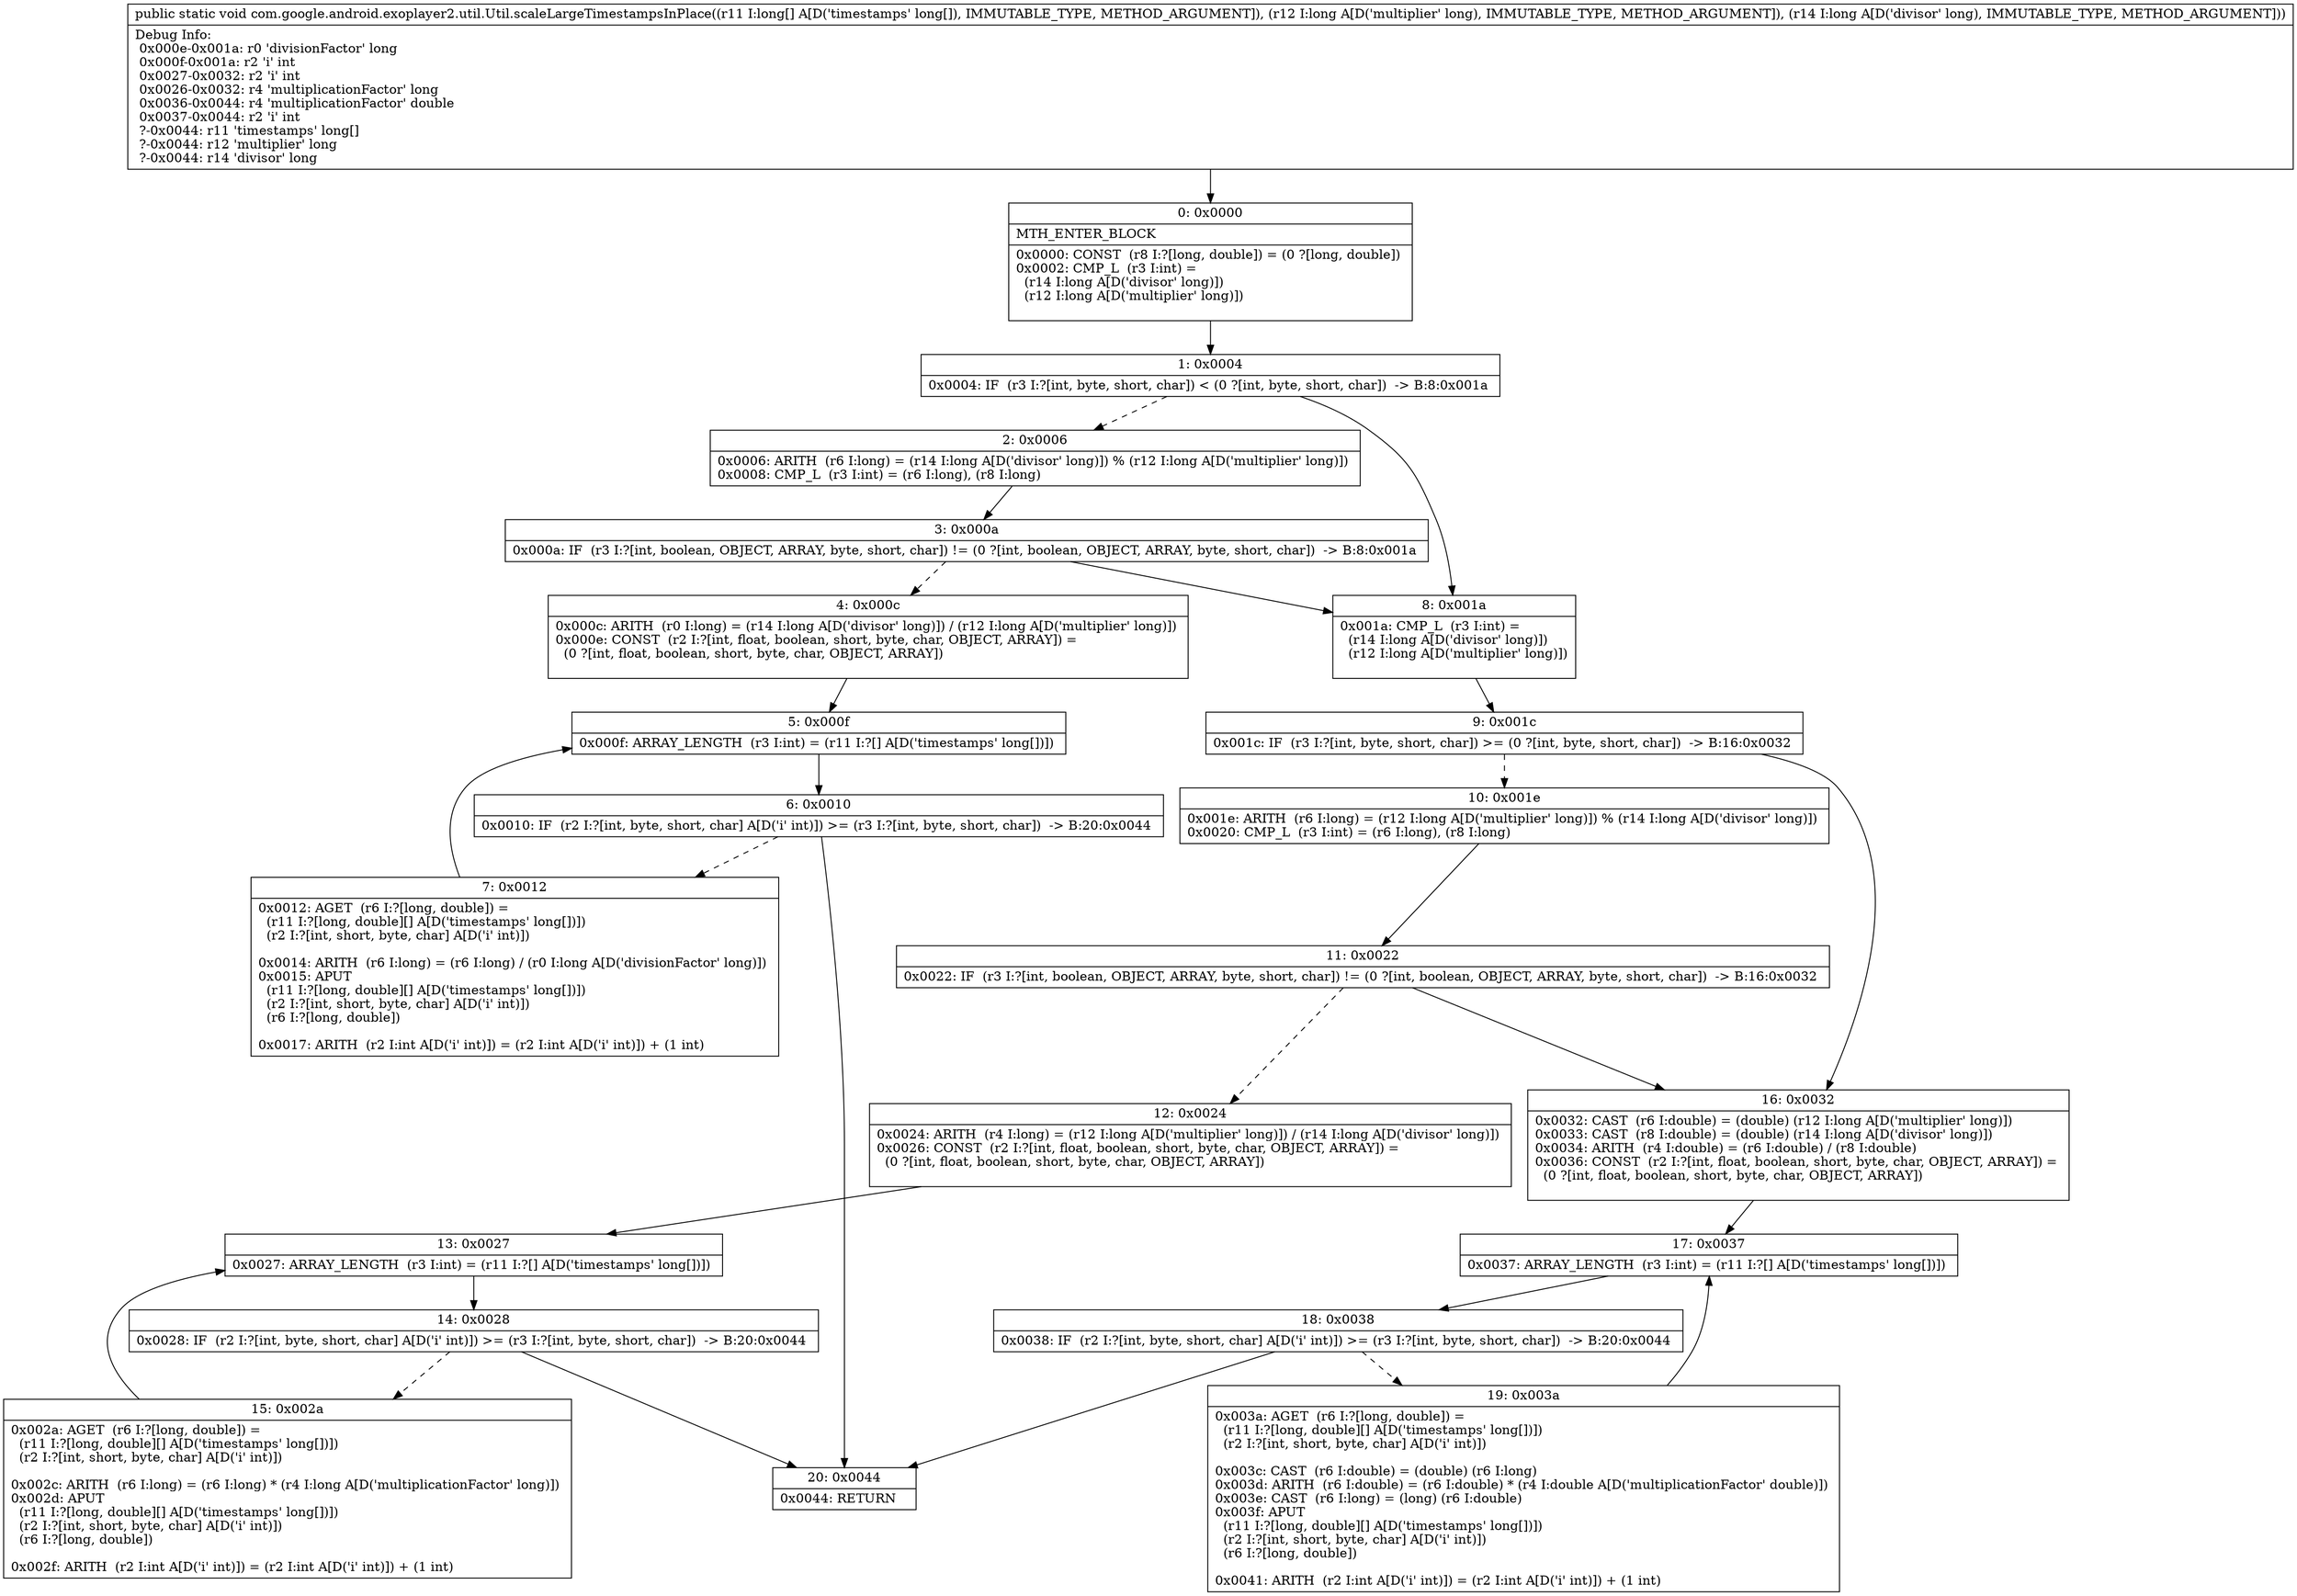 digraph "CFG forcom.google.android.exoplayer2.util.Util.scaleLargeTimestampsInPlace([JJJ)V" {
Node_0 [shape=record,label="{0\:\ 0x0000|MTH_ENTER_BLOCK\l|0x0000: CONST  (r8 I:?[long, double]) = (0 ?[long, double]) \l0x0002: CMP_L  (r3 I:int) = \l  (r14 I:long A[D('divisor' long)])\l  (r12 I:long A[D('multiplier' long)])\l \l}"];
Node_1 [shape=record,label="{1\:\ 0x0004|0x0004: IF  (r3 I:?[int, byte, short, char]) \< (0 ?[int, byte, short, char])  \-\> B:8:0x001a \l}"];
Node_2 [shape=record,label="{2\:\ 0x0006|0x0006: ARITH  (r6 I:long) = (r14 I:long A[D('divisor' long)]) % (r12 I:long A[D('multiplier' long)]) \l0x0008: CMP_L  (r3 I:int) = (r6 I:long), (r8 I:long) \l}"];
Node_3 [shape=record,label="{3\:\ 0x000a|0x000a: IF  (r3 I:?[int, boolean, OBJECT, ARRAY, byte, short, char]) != (0 ?[int, boolean, OBJECT, ARRAY, byte, short, char])  \-\> B:8:0x001a \l}"];
Node_4 [shape=record,label="{4\:\ 0x000c|0x000c: ARITH  (r0 I:long) = (r14 I:long A[D('divisor' long)]) \/ (r12 I:long A[D('multiplier' long)]) \l0x000e: CONST  (r2 I:?[int, float, boolean, short, byte, char, OBJECT, ARRAY]) = \l  (0 ?[int, float, boolean, short, byte, char, OBJECT, ARRAY])\l \l}"];
Node_5 [shape=record,label="{5\:\ 0x000f|0x000f: ARRAY_LENGTH  (r3 I:int) = (r11 I:?[] A[D('timestamps' long[])]) \l}"];
Node_6 [shape=record,label="{6\:\ 0x0010|0x0010: IF  (r2 I:?[int, byte, short, char] A[D('i' int)]) \>= (r3 I:?[int, byte, short, char])  \-\> B:20:0x0044 \l}"];
Node_7 [shape=record,label="{7\:\ 0x0012|0x0012: AGET  (r6 I:?[long, double]) = \l  (r11 I:?[long, double][] A[D('timestamps' long[])])\l  (r2 I:?[int, short, byte, char] A[D('i' int)])\l \l0x0014: ARITH  (r6 I:long) = (r6 I:long) \/ (r0 I:long A[D('divisionFactor' long)]) \l0x0015: APUT  \l  (r11 I:?[long, double][] A[D('timestamps' long[])])\l  (r2 I:?[int, short, byte, char] A[D('i' int)])\l  (r6 I:?[long, double])\l \l0x0017: ARITH  (r2 I:int A[D('i' int)]) = (r2 I:int A[D('i' int)]) + (1 int) \l}"];
Node_8 [shape=record,label="{8\:\ 0x001a|0x001a: CMP_L  (r3 I:int) = \l  (r14 I:long A[D('divisor' long)])\l  (r12 I:long A[D('multiplier' long)])\l \l}"];
Node_9 [shape=record,label="{9\:\ 0x001c|0x001c: IF  (r3 I:?[int, byte, short, char]) \>= (0 ?[int, byte, short, char])  \-\> B:16:0x0032 \l}"];
Node_10 [shape=record,label="{10\:\ 0x001e|0x001e: ARITH  (r6 I:long) = (r12 I:long A[D('multiplier' long)]) % (r14 I:long A[D('divisor' long)]) \l0x0020: CMP_L  (r3 I:int) = (r6 I:long), (r8 I:long) \l}"];
Node_11 [shape=record,label="{11\:\ 0x0022|0x0022: IF  (r3 I:?[int, boolean, OBJECT, ARRAY, byte, short, char]) != (0 ?[int, boolean, OBJECT, ARRAY, byte, short, char])  \-\> B:16:0x0032 \l}"];
Node_12 [shape=record,label="{12\:\ 0x0024|0x0024: ARITH  (r4 I:long) = (r12 I:long A[D('multiplier' long)]) \/ (r14 I:long A[D('divisor' long)]) \l0x0026: CONST  (r2 I:?[int, float, boolean, short, byte, char, OBJECT, ARRAY]) = \l  (0 ?[int, float, boolean, short, byte, char, OBJECT, ARRAY])\l \l}"];
Node_13 [shape=record,label="{13\:\ 0x0027|0x0027: ARRAY_LENGTH  (r3 I:int) = (r11 I:?[] A[D('timestamps' long[])]) \l}"];
Node_14 [shape=record,label="{14\:\ 0x0028|0x0028: IF  (r2 I:?[int, byte, short, char] A[D('i' int)]) \>= (r3 I:?[int, byte, short, char])  \-\> B:20:0x0044 \l}"];
Node_15 [shape=record,label="{15\:\ 0x002a|0x002a: AGET  (r6 I:?[long, double]) = \l  (r11 I:?[long, double][] A[D('timestamps' long[])])\l  (r2 I:?[int, short, byte, char] A[D('i' int)])\l \l0x002c: ARITH  (r6 I:long) = (r6 I:long) * (r4 I:long A[D('multiplicationFactor' long)]) \l0x002d: APUT  \l  (r11 I:?[long, double][] A[D('timestamps' long[])])\l  (r2 I:?[int, short, byte, char] A[D('i' int)])\l  (r6 I:?[long, double])\l \l0x002f: ARITH  (r2 I:int A[D('i' int)]) = (r2 I:int A[D('i' int)]) + (1 int) \l}"];
Node_16 [shape=record,label="{16\:\ 0x0032|0x0032: CAST  (r6 I:double) = (double) (r12 I:long A[D('multiplier' long)]) \l0x0033: CAST  (r8 I:double) = (double) (r14 I:long A[D('divisor' long)]) \l0x0034: ARITH  (r4 I:double) = (r6 I:double) \/ (r8 I:double) \l0x0036: CONST  (r2 I:?[int, float, boolean, short, byte, char, OBJECT, ARRAY]) = \l  (0 ?[int, float, boolean, short, byte, char, OBJECT, ARRAY])\l \l}"];
Node_17 [shape=record,label="{17\:\ 0x0037|0x0037: ARRAY_LENGTH  (r3 I:int) = (r11 I:?[] A[D('timestamps' long[])]) \l}"];
Node_18 [shape=record,label="{18\:\ 0x0038|0x0038: IF  (r2 I:?[int, byte, short, char] A[D('i' int)]) \>= (r3 I:?[int, byte, short, char])  \-\> B:20:0x0044 \l}"];
Node_19 [shape=record,label="{19\:\ 0x003a|0x003a: AGET  (r6 I:?[long, double]) = \l  (r11 I:?[long, double][] A[D('timestamps' long[])])\l  (r2 I:?[int, short, byte, char] A[D('i' int)])\l \l0x003c: CAST  (r6 I:double) = (double) (r6 I:long) \l0x003d: ARITH  (r6 I:double) = (r6 I:double) * (r4 I:double A[D('multiplicationFactor' double)]) \l0x003e: CAST  (r6 I:long) = (long) (r6 I:double) \l0x003f: APUT  \l  (r11 I:?[long, double][] A[D('timestamps' long[])])\l  (r2 I:?[int, short, byte, char] A[D('i' int)])\l  (r6 I:?[long, double])\l \l0x0041: ARITH  (r2 I:int A[D('i' int)]) = (r2 I:int A[D('i' int)]) + (1 int) \l}"];
Node_20 [shape=record,label="{20\:\ 0x0044|0x0044: RETURN   \l}"];
MethodNode[shape=record,label="{public static void com.google.android.exoplayer2.util.Util.scaleLargeTimestampsInPlace((r11 I:long[] A[D('timestamps' long[]), IMMUTABLE_TYPE, METHOD_ARGUMENT]), (r12 I:long A[D('multiplier' long), IMMUTABLE_TYPE, METHOD_ARGUMENT]), (r14 I:long A[D('divisor' long), IMMUTABLE_TYPE, METHOD_ARGUMENT]))  | Debug Info:\l  0x000e\-0x001a: r0 'divisionFactor' long\l  0x000f\-0x001a: r2 'i' int\l  0x0027\-0x0032: r2 'i' int\l  0x0026\-0x0032: r4 'multiplicationFactor' long\l  0x0036\-0x0044: r4 'multiplicationFactor' double\l  0x0037\-0x0044: r2 'i' int\l  ?\-0x0044: r11 'timestamps' long[]\l  ?\-0x0044: r12 'multiplier' long\l  ?\-0x0044: r14 'divisor' long\l}"];
MethodNode -> Node_0;
Node_0 -> Node_1;
Node_1 -> Node_2[style=dashed];
Node_1 -> Node_8;
Node_2 -> Node_3;
Node_3 -> Node_4[style=dashed];
Node_3 -> Node_8;
Node_4 -> Node_5;
Node_5 -> Node_6;
Node_6 -> Node_7[style=dashed];
Node_6 -> Node_20;
Node_7 -> Node_5;
Node_8 -> Node_9;
Node_9 -> Node_10[style=dashed];
Node_9 -> Node_16;
Node_10 -> Node_11;
Node_11 -> Node_12[style=dashed];
Node_11 -> Node_16;
Node_12 -> Node_13;
Node_13 -> Node_14;
Node_14 -> Node_15[style=dashed];
Node_14 -> Node_20;
Node_15 -> Node_13;
Node_16 -> Node_17;
Node_17 -> Node_18;
Node_18 -> Node_19[style=dashed];
Node_18 -> Node_20;
Node_19 -> Node_17;
}


